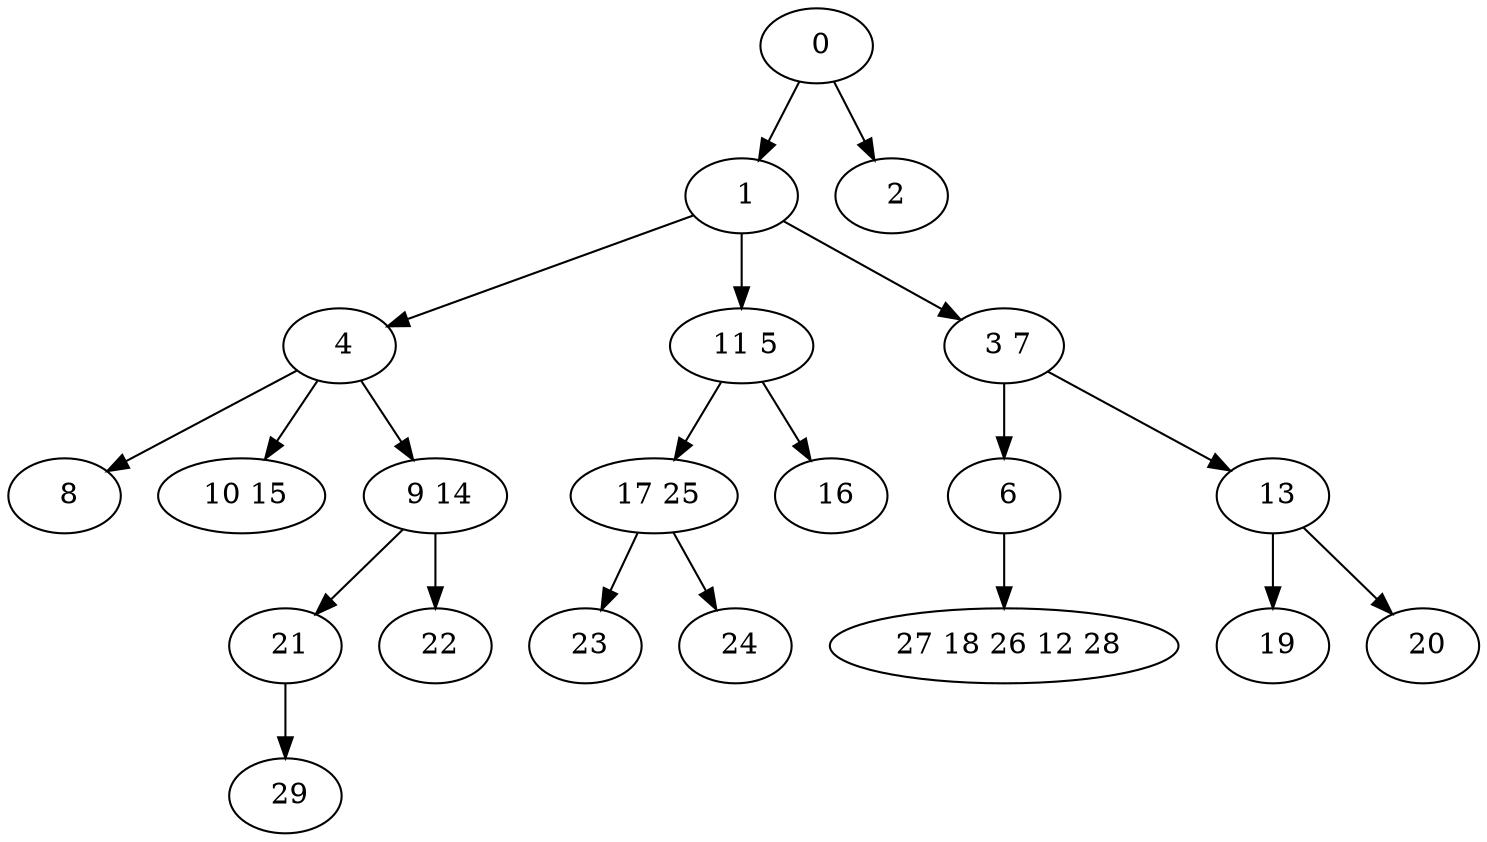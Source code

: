 digraph mytree {
" 0" -> " 1";
" 0" -> " 2";
" 1" -> " 4";
" 1" -> " 11 5";
" 1" -> " 3 7";
" 2";
" 4" -> " 8";
" 4" -> " 10 15";
" 4" -> " 9 14";
" 11 5" -> " 17 25";
" 11 5" -> " 16";
" 3 7" -> " 6";
" 3 7" -> " 13";
" 8";
" 10 15";
" 9 14" -> " 21";
" 9 14" -> " 22";
" 6" -> " 27 18 26 12 28";
" 27 18 26 12 28";
" 13" -> " 19";
" 13" -> " 20";
" 19";
" 20";
" 21" -> " 29";
" 29";
" 17 25" -> " 23";
" 17 25" -> " 24";
" 23";
" 24";
" 22";
" 16";
}
